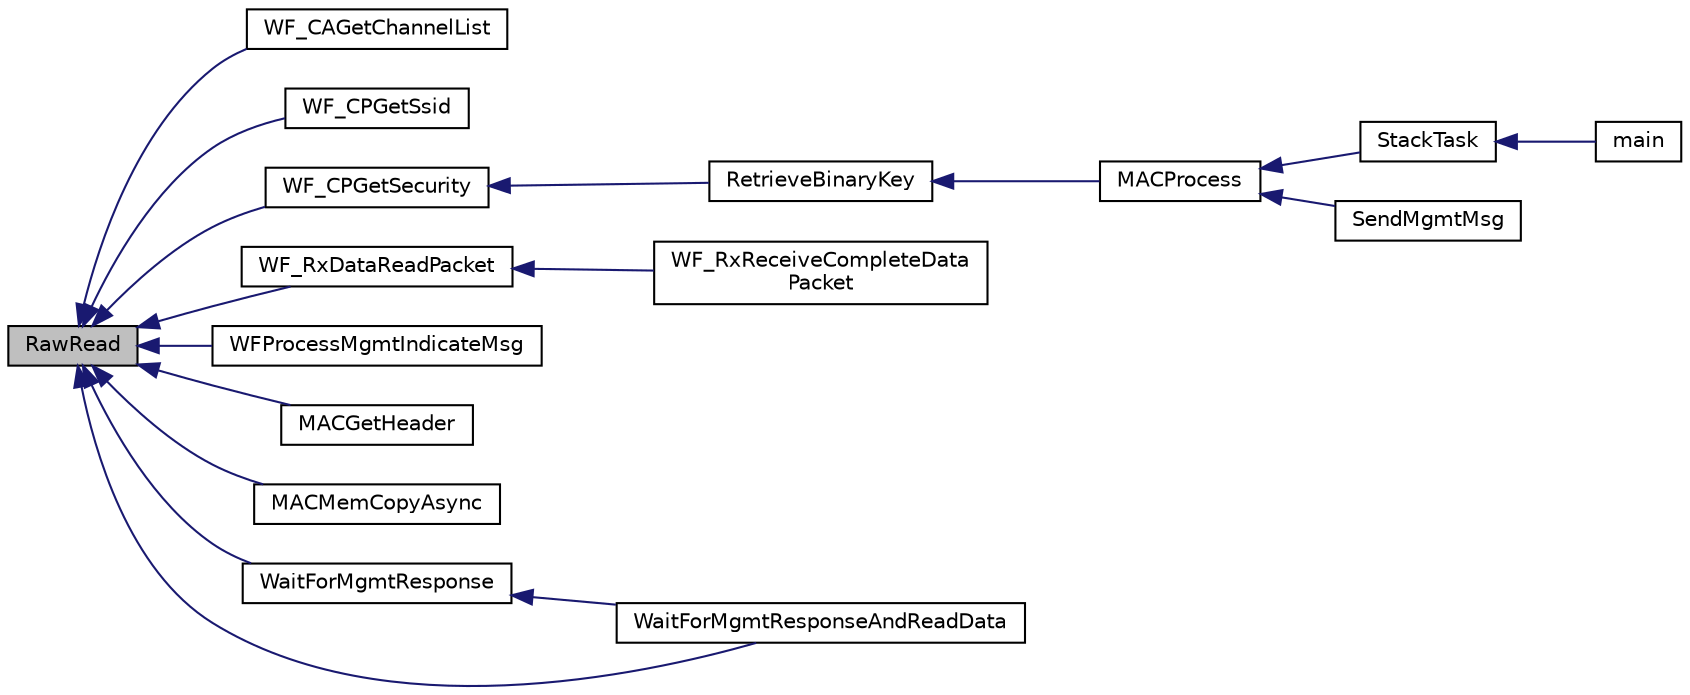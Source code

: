 digraph "RawRead"
{
  edge [fontname="Helvetica",fontsize="10",labelfontname="Helvetica",labelfontsize="10"];
  node [fontname="Helvetica",fontsize="10",shape=record];
  rankdir="LR";
  Node1 [label="RawRead",height=0.2,width=0.4,color="black", fillcolor="grey75", style="filled", fontcolor="black"];
  Node1 -> Node2 [dir="back",color="midnightblue",fontsize="10",style="solid",fontname="Helvetica"];
  Node2 [label="WF_CAGetChannelList",height=0.2,width=0.4,color="black", fillcolor="white", style="filled",URL="$_w_f_connection_algorithm_8c.html#a535aaa61cfb555a7eb08e9e6a95c1069"];
  Node1 -> Node3 [dir="back",color="midnightblue",fontsize="10",style="solid",fontname="Helvetica"];
  Node3 [label="WF_CPGetSsid",height=0.2,width=0.4,color="black", fillcolor="white", style="filled",URL="$_w_f_connection_profile_8c.html#a1cfd9fa1da5d9a643a5e83f2efad7ccb"];
  Node1 -> Node4 [dir="back",color="midnightblue",fontsize="10",style="solid",fontname="Helvetica"];
  Node4 [label="WF_CPGetSecurity",height=0.2,width=0.4,color="black", fillcolor="white", style="filled",URL="$_w_f_connection_profile_8c.html#a44942b1dd837e1152987a37728bb50cb"];
  Node4 -> Node5 [dir="back",color="midnightblue",fontsize="10",style="solid",fontname="Helvetica"];
  Node5 [label="RetrieveBinaryKey",height=0.2,width=0.4,color="black", fillcolor="white", style="filled",URL="$_w_f_mac__24_g_8c.html#a7fb5adc7bc64ab3c4663821580ca90b4"];
  Node5 -> Node6 [dir="back",color="midnightblue",fontsize="10",style="solid",fontname="Helvetica"];
  Node6 [label="MACProcess",height=0.2,width=0.4,color="black", fillcolor="white", style="filled",URL="$_w_f_mac__24_g_8c.html#a74c4ae494d118879a5d3798a74c3b905"];
  Node6 -> Node7 [dir="back",color="midnightblue",fontsize="10",style="solid",fontname="Helvetica"];
  Node7 [label="StackTask",height=0.2,width=0.4,color="black", fillcolor="white", style="filled",URL="$_stack_tsk_8c.html#af08da4d2f3df4dd4c1779b43c118c88f"];
  Node7 -> Node8 [dir="back",color="midnightblue",fontsize="10",style="solid",fontname="Helvetica"];
  Node8 [label="main",height=0.2,width=0.4,color="black", fillcolor="white", style="filled",URL="$_main_demo_8c.html#a6288eba0f8e8ad3ab1544ad731eb7667"];
  Node6 -> Node9 [dir="back",color="midnightblue",fontsize="10",style="solid",fontname="Helvetica"];
  Node9 [label="SendMgmtMsg",height=0.2,width=0.4,color="black", fillcolor="white", style="filled",URL="$_w_f_mgmt_msg_8c.html#a7a2761b3bd45a00435d7ea3ec7dec75d"];
  Node1 -> Node10 [dir="back",color="midnightblue",fontsize="10",style="solid",fontname="Helvetica"];
  Node10 [label="WF_RxDataReadPacket",height=0.2,width=0.4,color="black", fillcolor="white", style="filled",URL="$_w_f_data_tx_rx_8c.html#aa1f8c28f75d0758f48c272c6bd98ebe5"];
  Node10 -> Node11 [dir="back",color="midnightblue",fontsize="10",style="solid",fontname="Helvetica"];
  Node11 [label="WF_RxReceiveCompleteData\lPacket",height=0.2,width=0.4,color="black", fillcolor="white", style="filled",URL="$_w_f_data_tx_rx_8c.html#a8a350698d1d89b46e9a9ae37ef877737"];
  Node1 -> Node12 [dir="back",color="midnightblue",fontsize="10",style="solid",fontname="Helvetica"];
  Node12 [label="WFProcessMgmtIndicateMsg",height=0.2,width=0.4,color="black", fillcolor="white", style="filled",URL="$_w_f_event_handler_8c.html#ae71ee9203e9d7d2cefedf4b7dd879143"];
  Node1 -> Node13 [dir="back",color="midnightblue",fontsize="10",style="solid",fontname="Helvetica"];
  Node13 [label="MACGetHeader",height=0.2,width=0.4,color="black", fillcolor="white", style="filled",URL="$_w_f_mac_8c.html#a18cabbf973ecec4ba5b67dc2c729b753"];
  Node1 -> Node14 [dir="back",color="midnightblue",fontsize="10",style="solid",fontname="Helvetica"];
  Node14 [label="MACMemCopyAsync",height=0.2,width=0.4,color="black", fillcolor="white", style="filled",URL="$_w_f_mac_8c.html#a4442711ab4c3d47ffc913476630330e2"];
  Node1 -> Node15 [dir="back",color="midnightblue",fontsize="10",style="solid",fontname="Helvetica"];
  Node15 [label="WaitForMgmtResponse",height=0.2,width=0.4,color="black", fillcolor="white", style="filled",URL="$_w_f_mgmt_msg_8c.html#a55e056cb81b89b6d74963951bcfdf5ae"];
  Node15 -> Node16 [dir="back",color="midnightblue",fontsize="10",style="solid",fontname="Helvetica"];
  Node16 [label="WaitForMgmtResponseAndReadData",height=0.2,width=0.4,color="black", fillcolor="white", style="filled",URL="$_w_f_mgmt_msg_8c.html#ae72046bc4f3b88d6c6357af96164fa3b"];
  Node1 -> Node16 [dir="back",color="midnightblue",fontsize="10",style="solid",fontname="Helvetica"];
}
